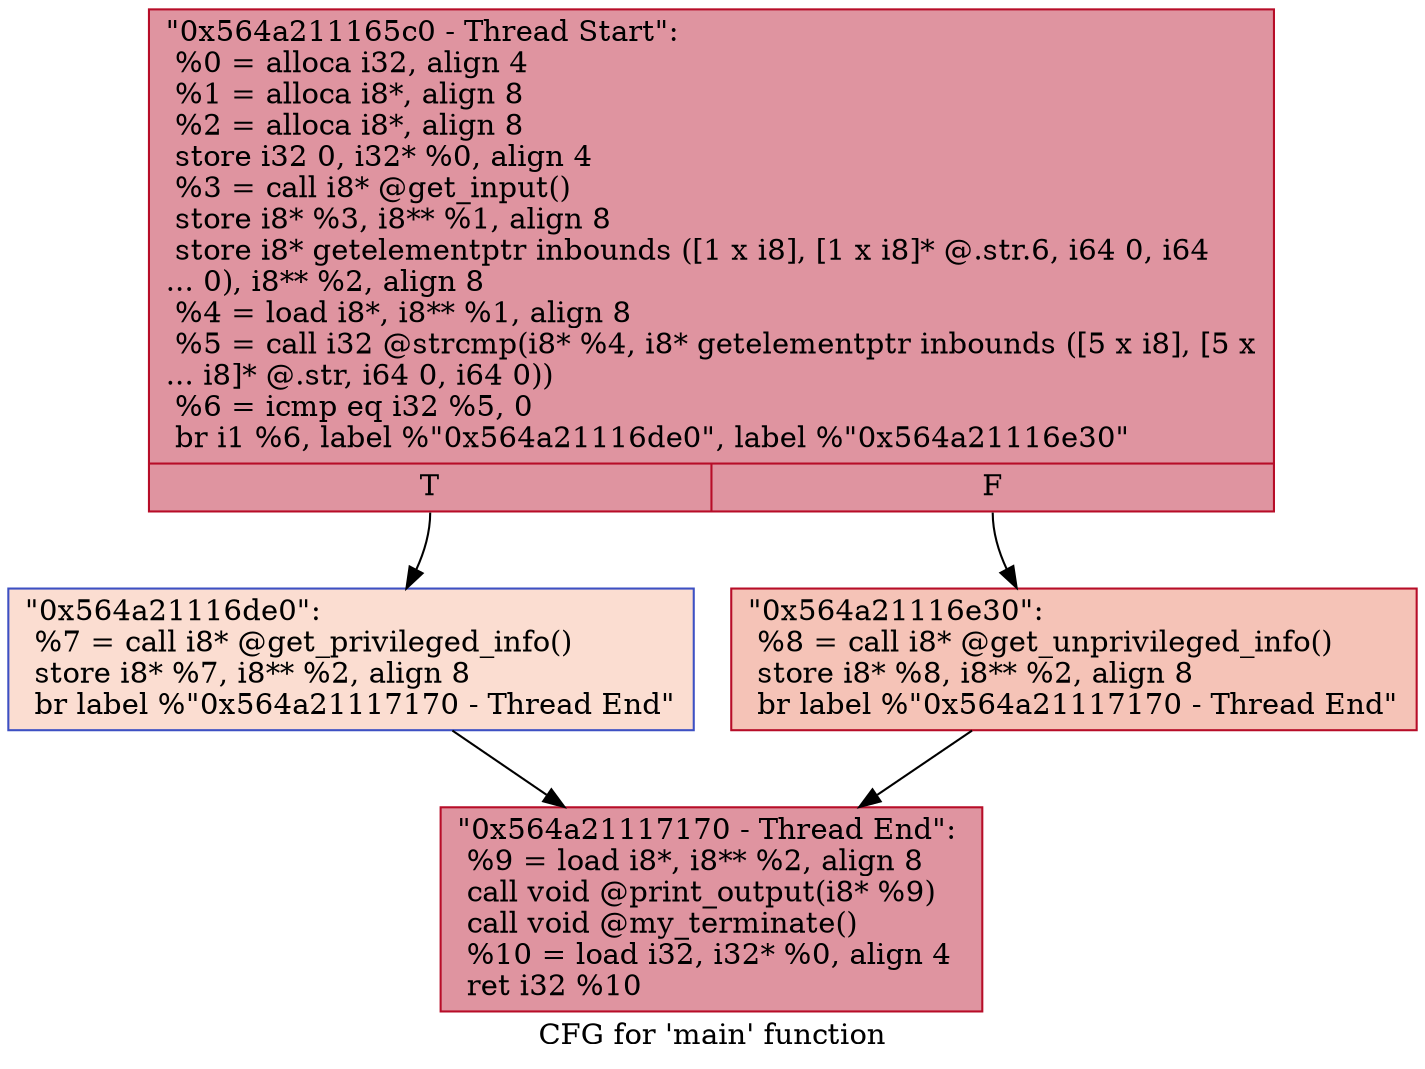 digraph "CFG for 'main' function" {
	label="CFG for 'main' function";

	Node0x564a211165c0 [shape=record,color="#b70d28ff", style=filled, fillcolor="#b70d2870",label="{\"0x564a211165c0 - Thread Start\":\l  %0 = alloca i32, align 4\l  %1 = alloca i8*, align 8\l  %2 = alloca i8*, align 8\l  store i32 0, i32* %0, align 4\l  %3 = call i8* @get_input()\l  store i8* %3, i8** %1, align 8\l  store i8* getelementptr inbounds ([1 x i8], [1 x i8]* @.str.6, i64 0, i64\l... 0), i8** %2, align 8\l  %4 = load i8*, i8** %1, align 8\l  %5 = call i32 @strcmp(i8* %4, i8* getelementptr inbounds ([5 x i8], [5 x\l... i8]* @.str, i64 0, i64 0))\l  %6 = icmp eq i32 %5, 0\l  br i1 %6, label %\"0x564a21116de0\", label %\"0x564a21116e30\"\l|{<s0>T|<s1>F}}"];
	Node0x564a211165c0:s0 -> Node0x564a21116de0;
	Node0x564a211165c0:s1 -> Node0x564a21116e30;
	Node0x564a21116de0 [shape=record,color="#3d50c3ff", style=filled, fillcolor="#f7b39670",label="{\"0x564a21116de0\":                                 \l  %7 = call i8* @get_privileged_info()\l  store i8* %7, i8** %2, align 8\l  br label %\"0x564a21117170 - Thread End\"\l}"];
	Node0x564a21116de0 -> Node0x564a21117170;
	Node0x564a21116e30 [shape=record,color="#b70d28ff", style=filled, fillcolor="#e8765c70",label="{\"0x564a21116e30\":                                 \l  %8 = call i8* @get_unprivileged_info()\l  store i8* %8, i8** %2, align 8\l  br label %\"0x564a21117170 - Thread End\"\l}"];
	Node0x564a21116e30 -> Node0x564a21117170;
	Node0x564a21117170 [shape=record,color="#b70d28ff", style=filled, fillcolor="#b70d2870",label="{\"0x564a21117170 - Thread End\":                    \l  %9 = load i8*, i8** %2, align 8\l  call void @print_output(i8* %9)\l  call void @my_terminate()\l  %10 = load i32, i32* %0, align 4\l  ret i32 %10\l}"];
}
